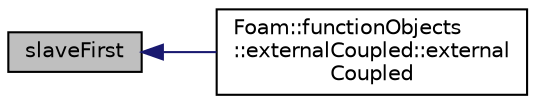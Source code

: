 digraph "slaveFirst"
{
  bgcolor="transparent";
  edge [fontname="Helvetica",fontsize="10",labelfontname="Helvetica",labelfontsize="10"];
  node [fontname="Helvetica",fontsize="10",shape=record];
  rankdir="LR";
  Node1 [label="slaveFirst",height=0.2,width=0.4,color="black", fillcolor="grey75", style="filled" fontcolor="black"];
  Node1 -> Node2 [dir="back",color="midnightblue",fontsize="10",style="solid",fontname="Helvetica"];
  Node2 [label="Foam::functionObjects\l::externalCoupled::external\lCoupled",height=0.2,width=0.4,color="black",URL="$classFoam_1_1functionObjects_1_1externalCoupled.html#acee4fb26f1790ad524b6046583ad8cb2",tooltip="Construct given time and dictionary. "];
}
